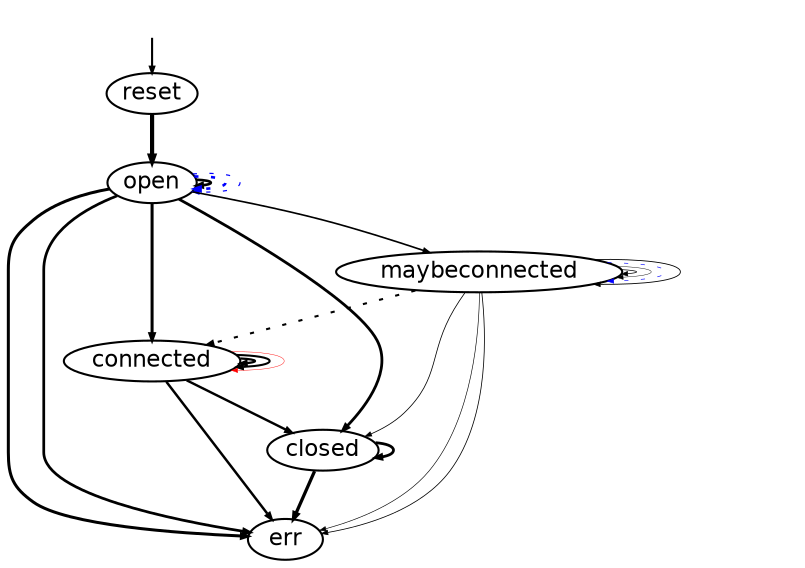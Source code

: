 digraph model {
  orientation = portrait;
  graph [ rankdir = "TB", ranksep="0.1", nodesep="0.1" ];
  node [ fontname = "Helvetica", fontsize="11.0", shape="ellipse", margin="0.01", height="0.1", width="0.5" ];
  edge [ fontname = "Helvetica", arrowsize=".3", arrowhead="normal", fontsize="6.0", margin="0.05" ];
None [shape=none, style=invis, width=0.1, height=0.1];
None->reset;
{rank = source; None}
reset->open[penwidth="2.0043213737826426",label = " "];
open->err[penwidth="1.4440447959180762",label = " "];
open->open[penwidth="1.2648178230095364",label = " "];
open->closed[penwidth="1.3463529744506386",label = " "];
closed->err[penwidth="1.568201724066995",label = " "];
closed->closed[penwidth="1.3424226808222062",label = " "];
open->maybeconnected[penwidth="0.7923916894982539",label = " "];
maybeconnected->maybeconnected[penwidth="0.3424226808222063",label = " "];
maybeconnected->err[penwidth="0.3010299956639812",label = " "];
maybeconnected->maybeconnected[penwidth="0.2041199826559248",label = " "];
connected->connected[penwidth="1.0791812460476249",label = " "];
connected->closed[penwidth="1.1583624920952498",label = " "];
maybeconnected->maybeconnected[style=dotted, color=blue,penwidth="0.3010299956639812",label = " "];
maybeconnected->maybeconnected[penwidth="0.414973347970818",label = " "];
maybeconnected->connected[style=dotted];
connected->err[penwidth="1.1931245983544616",label = " "];
maybeconnected->closed[penwidth="0.38021124171160603",label = " "];
maybeconnected->err[penwidth="0.38021124171160603",label = " "];
open->open[style=dotted, color=blue,penwidth="1.255272505103306",label = " "];
open->open[style=dotted, color=blue,penwidth="0.5797835966168101",label = " "];
open->connected[penwidth="1.4502491083193612",label = " "];
connected->connected[penwidth="0.9912260756924949",label = " "];
open->err[penwidth="1.3138672203691535",label = " "];
connected->connected[color=red,penwidth="0.2041199826559248",label = " "];
}
